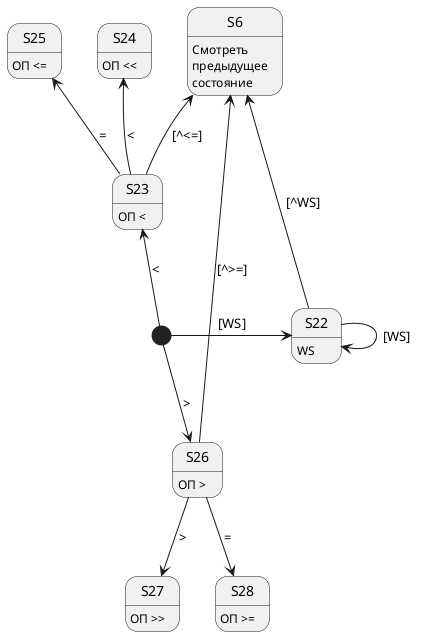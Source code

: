 @startuml "sd3"

[*] -right-> S22 : [WS]
S22 --> S22 : [WS]
S22 : WS
S22 -up-> S6 : [^WS]

[*] -up-> S23 : <
S23 -up-> S6 : [^<=]
S23 -up-> S24 : <
S24 : ОП <<
S23 -up-> S25 : =
S25 : ОП <=
S23 : ОП <

[*] --> S26 : >
S26 -up-> S6 : [^>=]
S26 --> S27 : >
S27 : ОП >>
S26 --> S28 : =
S28 : ОП >=
S26 : ОП >

S6 : Смотреть\nпредыдущее\nсостояние

@enduml